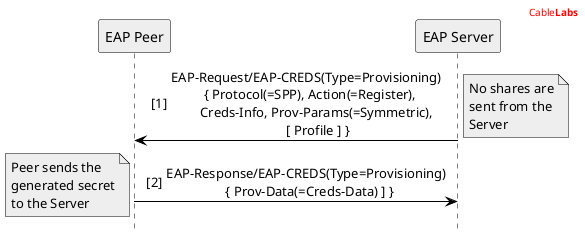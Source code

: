 
@startuml

'' header information
header
<font color="red">Cable<b>Labs</b></font>
endheader

'' Use this to hide the foot boxes
hide footbox

skinparam sequenceMessageAlign center
skinparam NoteBorderColor black
'' skinparam BackgroundColor #ddd

skinparam sequence {
	borderColor black
	ArrowColor black
	ActorBorderColor black
	ParticipantBorderColor black
	LifeLineBorderColor black
	LifeLineBackgroundColor white
}

'' Participants Declaration
Participant "EAP Peer" as P #eee
Participant "EAP Server" as S #eee

autonumber 1 "[##]"

S->P: EAP-Request/EAP-CREDS(Type=Provisioning)\n  { Protocol(=SPP), Action(=Register),\n      Creds-Info, Prov-Params(=Symmetric),\n       [ Profile ] }
note right #eee: No shares are\nsent from the\nServer

P->S: EAP-Response/EAP-CREDS(Type=Provisioning)\n  { Prov-Data(=Creds-Data) ] }
note left #eee: Peer sends the\ngenerated secret\nto the Server

'' S->P: EAP-Response/EAP-CREDS(Type=Provisioning)\n  { [ Prov-Data(=Creds-Info,[Creds-Data]) ] }
'' note right #eee: Done ('D')\nbit set

'' P->S: EAP-Response/EAP-CREDS(Type=Provisioning)\n  { << Empty >> }
'' note left #eee: Done ('D')\nbit set

@enduml
